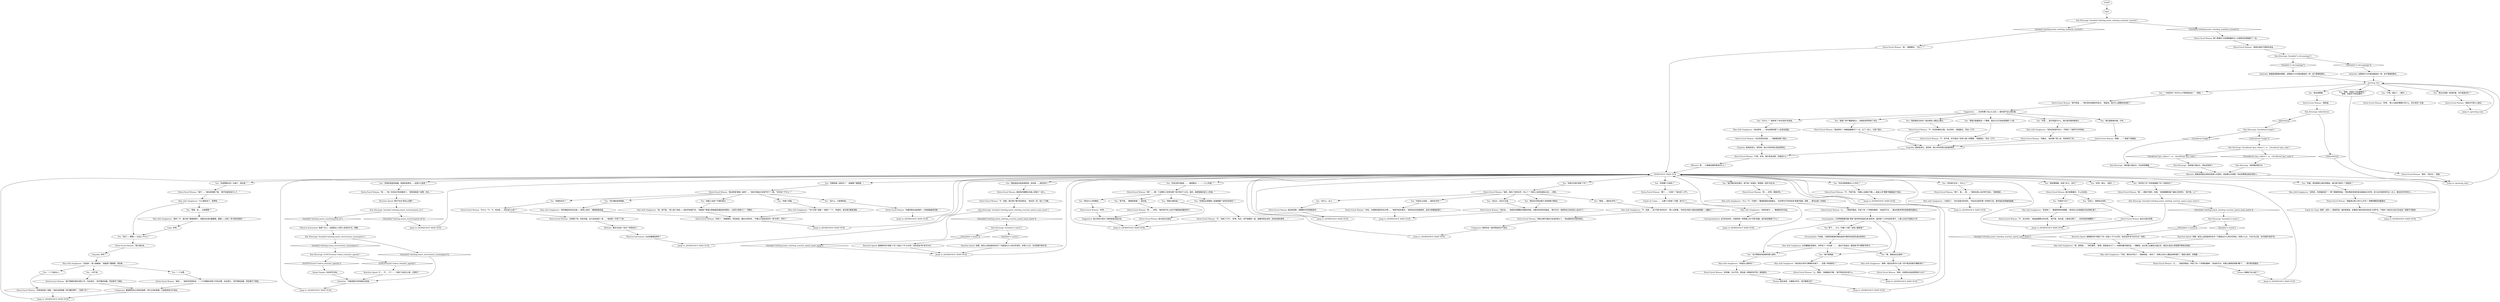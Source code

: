 # WHIRLING F1 / HORSE FACED WOMAN
# Horse-Faced-Woman (Minot)
# ==================================================
digraph G {
	  0 [label="START"];
	  1 [label="input"];
	  2 [label="Man with Sunglasses: “少废话了。”这句话是对你说的。“你站在这里多费一秒钟的口舌，案件就会变得越来越悬。”"];
	  3 [label="Horse-Faced Woman: “不。”她叹了口气。“好吧，有点，但不是跟你一起，就像你现在这样。别误会我的意思……”"];
	  4 [label="Reaction Speed: 哇哦，她怎么会知道你的名字？可能是从什么地方听来的。你得小心点，卡拉OK之星，名字是很*危险*的。"];
	  5 [label="You: “很高兴能看到另一个警察，我还以为只有金和我两个人呢。”"];
	  6 [label="You: “你刚才叫我*哈里*了吗？”"];
	  7 [label="Horse-Faced Woman: “我只是在找……”"];
	  8 [label="Horse-Faced Woman: “你真他妈是个混蛋。”她的话语带着一种沉静的尊严。“完事了吗？”"];
	  9 [label="Jump to: [HORSEFACE MAIN HUB]"];
	  10 [label="Jump to: [HORSEFACE MAIN HUB]"];
	  11 [label="Horse-Faced Woman: “那……那挺不错的，哈里。”她用胳膊肘捅了捅自己的同伴。“是不是，让？”"];
	  12 [label="Horse-Faced Woman: 她点头表示同意。"];
	  13 [label="Horse-Faced Woman: 她只是点头回应。"];
	  14 [label="You: 等下……什么？约翰？兰斯？这些人都是谁？"];
	  15 [label="Authority: “可能是因为你的级别比较高。”"];
	  16 [label="You: “等等，你是RCM的警察吗？”\n“等等，你是RCM的巡警吗？”"];
	  17 [label="greeting_hub"];
	  18 [label="Jump to: [greeting_hub]"];
	  19 [label="Horse-Faced Woman: “冷静点。”她对那个男人说，然后转向了你。"];
	  20 [label="Horse-Faced Woman: “照章……？”她捏了捏鼻梁。"];
	  21 [label="You: “那没什么可骄傲的。”"];
	  22 [label="Rhetoric: 嗯……大家都会跟同事谈论什么？"];
	  23 [label="Jump to: [HORSEFACE MAIN HUB]"];
	  24 [label="Horse-Faced Woman: “行吧，好的。我们来谈谈吧，你想说什么？”"];
	  25 [label="Horse-Faced Woman: “是的……”她的声音很安定。“一个只想做好本职工作的女警，仅此而已。”她平静地说着，然后移开了视线。"];
	  26 [label="Reaction Speed: 不……不……不！！！你是个女权主义者，记得吗？"];
	  27 [label="You: “你是护士吗？”"];
	  28 [label="Horse-Faced Woman: “呃……好吧，那挺好的。”"];
	  29 [label="Man with Sunglasses: 在你朦胧的思绪中，你听到了一句句尾：“……我也不会装出一副他有*学习障碍*的样子。”"];
	  30 [label="Kim Kitsuragi: IsKimHere()"];
	  31 [label="IsKimHere()", shape=diamond];
	  32 [label="!(IsKimHere())", shape=diamond];
	  33 [label="You: “你是哪个分局的？”"];
	  34 [label="Horse-Faced Woman: “是这样吗？”她眯起眼睛问了一句。过了一会儿，又摇了摇头。"];
	  35 [label="You: “你跟他是一起的吗？”（指着那个墨镜男。）"];
	  36 [label="Horse-Faced Woman: “我当然是*跟他一起的*……”她似乎被自己的语气吓了一跳。“你问这个干什么？”"];
	  37 [label="Reaction Speed: 她刚刚叫你*哈里*了吗？这些人*不*认识你！你应该没*有*名字才对。"];
	  38 [label="You: “我打赌你肯定喜欢，是不是？说真的，那是首一流的卡拉OK。”"];
	  39 [label="You: “很高兴能知道。”"];
	  40 [label="Authority: 根据曷城警督的解释，巡警是RCM中级别最低的一种，低于警督和警长。"];
	  41 [label="Kim Kitsuragi: “他的能力很出众，并且持有警徽。”"];
	  42 [label="Horse-Faced Woman: 她棕色的眼睛在你身上停留了一会儿。"];
	  43 [label="Horse-Faced Woman: “让……”她轻声插话，并给了你一个同情的眼神。“他说的不对，别再让事情变得更*糟*了……*我*真的很喜欢。”"];
	  44 [label="Horse-Faced Woman: “让，警探。”他看着你们俩。“我不明白你在说什么。”"];
	  45 [label="Kim Kitsuragi: Variable[\"tc.harry\"]"];
	  46 [label="Variable[\"tc.harry\"]", shape=diamond];
	  47 [label="!(Variable[\"tc.harry\"])", shape=diamond];
	  48 [label="Jump to: [HORSEFACE MAIN HUB]"];
	  49 [label="Composure: 她和你在一起时明显有点不自在。"];
	  50 [label="Kim Kitsuragi: Variable[\"whirling.minot_reactionspeed_sir\"]"];
	  51 [label="Variable[\"whirling.minot_reactionspeed_sir\"]", shape=diamond];
	  52 [label="!(Variable[\"whirling.minot_reactionspeed_sir\"])", shape=diamond];
	  53 [label="Horse-Faced Woman: “不，没关系的。”她抬起眼睛与你对视。“我不是，有礼貌，只是有点累了……你还有别的需要吗？”"];
	  54 [label="Jump to: [HORSEFACE MAIN HUB]"];
	  55 [label="You: “嘿，我就站在这里呢！”"];
	  56 [label="Reaction Speed: 她刚刚叫你*哈里*了吗？这些人*不*认识你！你应该没*有*名字才对！哈哈！"];
	  57 [label="You: “我们就照章办事，行吗。”"];
	  58 [label="Jump to: [greeting_hub]"];
	  59 [label="Jump to: [HORSEFACE MAIN HUB]"];
	  60 [label="Man with Sunglasses: “该死的，你别骚扰她了！”那个墨镜男怒道。“把你那些奇怪的屁话留着自己听吧，至少这次表现得专业一点儿，看在老天爷的份上……”"];
	  61 [label="Man with Sunglasses: “没找谁！”男人看着她。“我就是个墨镜男，而你是……”"];
	  62 [label="Man with Sunglasses: “现在他又有学习障碍的毛病了……这是一种讽刺吗？”"];
	  63 [label="Horse-Faced Woman: “好吧……”"];
	  64 [label="HORSEFACE MAIN HUB"];
	  65 [label="Man with Sunglasses: “*你*才是个混蛋！”他顿了一下。“知道吗，或许我们都是混蛋……”"];
	  66 [label="You: “他很有名吗？”"];
	  67 [label="Man with Sunglasses: “而你看起来没洗过澡——原则上来说，”墨镜男插话道。"];
	  68 [label="You: “一个女警。”"];
	  69 [label="Horse-Faced Woman: “那个，我……呃……”她现在看上去非常不自在。“我想我是……”"];
	  70 [label="Encyclopedia: 二阶荣誉警督约翰“原型”麦考伊的弟弟兰斯·麦考伊，虽然是个32岁的成年男子，心理上永远不会超过六岁。"];
	  71 [label="Man with Sunglasses: “是啊，我还在想为什么呢？你不是还有案子要解决吗？”"];
	  72 [label="You: “我不是残废。”"];
	  73 [label="You: “也许事情没有我想的那么顺利……”"];
	  74 [label="Jump to: [HORSEFACE MAIN HUB]"];
	  75 [label="Esprit de Corps: 是啊，当然——简直荒谬。我的意思是，如果他们是的话你肯定会*记得*的，不是吗？谁会忘记自己的战友？那是不可能的。"];
	  76 [label="Empathy: 她有些变化。是怜悯，她心中的怜悯之意油然而生。"];
	  77 [label="Jump to: [HORSEFACE MAIN HUB]"];
	  78 [label="Jump to: [HORSEFACE MAIN HUB]"];
	  79 [label="Horse-Faced Woman: “好吧。”看上去她好像要补充什么，但又改变了主意。"];
	  80 [label="Drama: 她在说谎。大概很讨厌它。他们都很讨厌！"];
	  81 [label="Logic: 好吧。"];
	  82 [label="Man with Sunglasses: “该死的疯子……”墨镜男咬牙切齿。"];
	  83 [label="Jump to: [HORSEFACE MAIN HUB]"];
	  84 [label="Horse-Faced Woman: “呃……”她一时间似乎有些糊涂了。“意思是我是个巡警，先生。”"];
	  85 [label="Authority: 巡警是RCM中级别最低的一种，低于警督和警长。"];
	  86 [label="Empathy: 她有些变化。是怜悯，她心中的怜悯之意油然而生。"];
	  87 [label="Horse-Faced Woman: “还是算了吧，别告诉我。这只会变成另一场……”她说到一半停了下来。"];
	  88 [label="You: “我知道这听起来很奇怪，但你是……消防员吗？”"];
	  89 [label="Reaction Speed: 那句*先生*是怎么回事？"];
	  90 [label="Horse-Faced Woman: “我只想做好我的本职工作，仅此而已。”她平静地说着，然后移开了视线。"];
	  91 [label="Man with Sunglasses: “可怕，真的太可怕了。”他继续道。“求你了，别再让任何人遭受这种折磨了。我是认真的，你需要……”"];
	  92 [label="You: “你在动物管理中心工作吗？”"];
	  93 [label="Horse-Faced Woman: “不，不我不是。”她看上去确实不像——她身上的*警察*制服就是个铁证。"];
	  94 [label="Man with Sunglasses: “什么都别说了，茱蒂特。”"];
	  95 [label="Horse-Faced Woman: 那个穿着RCM巡警制服的女人注意到你后便缩到了一边。"];
	  96 [label="Man with Sunglasses: “但你没有拼尽全力，不是吗？”他怒气冲冲地说。"];
	  97 [label="Kim Kitsuragi: CheckItem(\"gun_villiers\")  or   CheckItem(\"gun_ruby\")"];
	  98 [label="CheckItem(\"gun_villiers\")  or   CheckItem(\"gun_ruby\")", shape=diamond];
	  99 [label="!(CheckItem(\"gun_villiers\")  or   CheckItem(\"gun_ruby\"))", shape=diamond];
	  100 [label="You: “行吧，我走了。”[离开。]"];
	  101 [label="You: “为什么？！我带来了*末日将至*的消息。”"];
	  102 [label="Horse-Faced Woman: “诶，”她看着你。“怎么了？”"];
	  103 [label="Horse-Faced Woman: “不，哈里，我们两个都不是消防员。”她长叹一声，陷入了沉默。"];
	  104 [label="You: “你叫我*先生*。为什么？”"];
	  105 [label="You: “你想站出来跟我一起摧毁整个该死的系统吗？”"];
	  106 [label="Jump to: [HORSEFACE MAIN HUB]"];
	  107 [label="Conceptualization: 这次的谈话中，你感受到一种情感上的*不爽*氛围。或许是你做错了什么？"];
	  108 [label="Horse-Faced Woman: “我有点想不通这次谈话的意义了。”她试图将目光投向别处。"];
	  109 [label="Inland Empire: 你非常不对劲。"];
	  110 [label="Jump to: [HORSEFACE MAIN HUB]"];
	  111 [label="Jump to: [HORSEFACE MAIN HUB]"];
	  112 [label="You: “实际上，我想谈点别的。”"];
	  113 [label="Horse-Faced Woman: “呃…….好吧。”她的语气听上去并不像是被说服的样子。"];
	  114 [label="Horse-Faced Woman: “非常棒。与众不同，而且是一种很好的不同。我很喜欢。”"];
	  115 [label="Jump to: [HORSEFACE MAIN HUB]"];
	  116 [label="Reaction Speed: 哇哦，她怎么会知道你的名字？可能是从什么地方听来的。你得小心点，名字是很*危险*的。"];
	  117 [label="You: “我正在调查一桩谋杀案，你们是救兵吗？”"];
	  118 [label="Suggestion: ……在你折腾了这么久之后——她的语气这么暗示着。"];
	  119 [label="Horse-Faced Woman: “不，你没有冤枉过我。没关系的。”她摇摇头，呼出一口气。"];
	  120 [label="Man with Sunglasses: “他当然有……”坐在桌旁的那个人自言自语道。"];
	  121 [label="Kim Kitsuragi: IsTHCPresent(\"radical_feminist_agenda\")"];
	  122 [label="IsTHCPresent(\"radical_feminist_agenda\")", shape=diamond];
	  123 [label="!(IsTHCPresent(\"radical_feminist_agenda\"))", shape=diamond];
	  124 [label="You: “你有没有可能是……（凑得更近。）……*工人阶级*？”"];
	  125 [label="You: “真不错。（朝她眨眨眼。）我也是。”"];
	  126 [label="Kim Kitsuragi: Variable[\"tc.harry\"]"];
	  127 [label="Variable[\"tc.harry\"]", shape=diamond];
	  128 [label="!(Variable[\"tc.harry\"])", shape=diamond];
	  129 [label="Kim Kitsuragi: Variable[\"whirling.minot_electrochem_womenplace\"]"];
	  130 [label="Variable[\"whirling.minot_electrochem_womenplace\"]", shape=diamond];
	  131 [label="!(Variable[\"whirling.minot_electrochem_womenplace\"])", shape=diamond];
	  132 [label="Drama: 她确实*这么做了*！"];
	  133 [label="Horse-Faced Woman: “我不……”她向四周看了看。“我不知道该说什么了。”"];
	  134 [label="You: “我有冤枉过你吗？我对很多人都这么做过。”"];
	  135 [label="Horse-Faced Woman: “我不知道……”她仍然在回避你的目光。“我是说，我为什么要跟你说话呢？”"];
	  136 [label="You: “你们——警察——在这儿干什么？”"];
	  137 [label="You: 一言不发。"];
	  138 [label="Horse-Faced Woman: 她只是看着你，什么也没说。"];
	  139 [label="Man with Sunglasses: “别发疯了，”墨镜男愤怒地插嘴。“她没有让你滚蛋就已经足够礼貌了。”"];
	  140 [label="Encyclopedia: 不知道，只是把你断裂的神经皮层中储存的信息传递出来而已。"];
	  141 [label="Rhetoric: 暴击马拉松？狂欢？怜悯派对？"];
	  142 [label="Kim Kitsuragi: Variable[\"tc.decomptage\"]"];
	  143 [label="Variable[\"tc.decomptage\"]", shape=diamond];
	  144 [label="!(Variable[\"tc.decomptage\"])", shape=diamond];
	  145 [label="You: “天呐……我不知道为什么，我只是尽我所能而已……”"];
	  146 [label="Horse-Faced Woman: “末日将至的消息……”她疲惫地摇了摇头。"];
	  147 [label="You: “没什么，只是想知道……”"];
	  148 [label="Horse-Faced Woman: “是的，我叫了你的名字，怎么了？”她听上去有些激动以及……悲伤。"];
	  149 [label="You: “你是怎么知道……我的名字的？”"];
	  150 [label="Kim Kitsuragi: Variable[\"whirling.minot_whirling_reaction_speed_name_harry\"]"];
	  151 [label="Variable[\"whirling.minot_whirling_reaction_speed_name_harry\"]", shape=diamond];
	  152 [label="!(Variable[\"whirling.minot_whirling_reaction_speed_name_harry\"])", shape=diamond];
	  153 [label="Man with Sunglasses: “呃，那真是……”他盯着你。“是啊，那真是太烂了——如果你要问我的话，一塌糊涂。自从患上丛集性头痛之后，我还从没这么希望某件事快点结束。”"];
	  154 [label="Horse-Faced Woman: “那个……靠一个巡警的工资养活两个孩子和半个丈夫。是的，我想我确实是工人阶级。”"];
	  155 [label="Horse-Faced Woman: “我能真正帮上你什么忙吗？”她略带歉意地看着你。"];
	  156 [label="Man with Sunglasses: “不，哈里……这*不是*你的名字，”那人讥笑着，“你的名字是冯·基肯伯格男爵——酷毙了。”"];
	  157 [label="You: “你是警察对吗？太棒了，我也是！”"];
	  158 [label="Man with Sunglasses: “我吗？不，我只是个墨镜男罢了。我喜欢在室内戴墨镜。墨镜——还有一顶*该死的假发*。”"];
	  159 [label="Empathy: 你吗？"];
	  160 [label="Horse-Faced Woman: “我知道。”"];
	  161 [label="You: “我也是警察。”"];
	  162 [label="Kim Kitsuragi: “他的确货真价实。”"];
	  163 [label="Kim Kitsuragi: “他的能力很出众，现在还有枪了。”"];
	  164 [label="Jump to: [HORSEFACE MAIN HUB]"];
	  165 [label="You: “我是个有严重缺陷的人，但我给世界带来了欢乐。”"];
	  166 [label="Kim Kitsuragi: Variable[\"whirling.minot_whirling_mainhub_reached\"]"];
	  167 [label="Variable[\"whirling.minot_whirling_mainhub_reached\"]", shape=diamond];
	  168 [label="!(Variable[\"whirling.minot_whirling_mainhub_reached\"])", shape=diamond];
	  169 [label="You: “他是个混蛋。”"];
	  170 [label="You: “他看上去是个不错的家伙。”"];
	  171 [label="Horse-Faced Woman: “你越早解决这起案件，大家就能越早回家。”"];
	  172 [label="Jump to: [HORSEFACE MAIN HUB]"];
	  173 [label="Horse-Faced Woman: “为什么？不，不，他没有……你在说什么呀？”"];
	  174 [label="You: “我的名字是拉斐尔·安柏修斯·柯斯托。”"];
	  175 [label="Horse-Faced Woman: “天呐，大家都知道你的名字啊……”她挥手赶你离开。“请你快去完成调查吧，这样大家都能回家了。”"];
	  176 [label="You: “那是……我的名字吗？”"];
	  177 [label="You: “没什么，女士。”"];
	  178 [label="Horse-Faced Woman: “说实话……”她悲伤的眼睛扫视着你的脸，试图寻找谎言的痕迹。“我不在乎，我想现在已经没有人会在乎了。”"];
	  179 [label="You: “你们看起来很相配。”"];
	  180 [label="You: “一个马脸女人。”"];
	  181 [label="Physical Instrument: 她是个女人，这就是女人对男人说话的方式，尊重。"];
	  182 [label="Kim Kitsuragi: Variable[\"whirling.minot_whirling_reaction_speed_name_harry\"]"];
	  183 [label="Variable[\"whirling.minot_whirling_reaction_speed_name_harry\"]", shape=diamond];
	  184 [label="!(Variable[\"whirling.minot_whirling_reaction_speed_name_harry\"])", shape=diamond];
	  185 [label="Horse-Faced Woman: “是的，你是想从我这里得到什么吗？”"];
	  186 [label="You: “龙舌兰，龙舌兰日落。”"];
	  187 [label="Horse-Faced Woman: “是的。”她点头。“我是。”"];
	  188 [label="Horse-Faced Woman: “不，你不是，你不是这个世界上唯一的警察。”她摇摇头，呼出一口气。"];
	  189 [label="Kim Kitsuragi: CheckItem(\"badge\")"];
	  190 [label="CheckItem(\"badge\")", shape=diamond];
	  191 [label="!(CheckItem(\"badge\"))", shape=diamond];
	  192 [label="Physical Instrument: 五台机器堆起来的？"];
	  193 [label="Horse-Faced Woman: “求你了，”她看着你，然后是他，最后又转向你。“不要让它演变成另外一场*对骂*，好吗？”"];
	  194 [label="Composure: 墨镜男和你之间有些渊源，你们之间的氛围，让她感觉有点不自在。"];
	  195 [label="You: “我来猜猜看，你是个护士，对吗？”"];
	  196 [label="Jump to: [HORSEFACE MAIN HUB]"];
	  197 [label="Man with Sunglasses: “你是这么想的吗？”"];
	  198 [label="Horse-Faced Woman: “哪个……*分局*？”她长叹一口气。"];
	  199 [label="Esprit de Corps: ……从哪个分局来？天哪，他*忘了*。"];
	  200 [label="You: “好吧，再见。”[离开。]"];
	  202 [label="Man with Sunglasses: “唉，他不是。”男人插了进来——他的声音很严厉。“他就是个靠强力胶勉强拼凑起来的废物——但至少他努力了，不像你。”"];
	  203 [label="You: “你听到了吗？听到我唱歌了吗？你喜欢吗？”"];
	  204 [label="Suggestion: 她认同你只是为了更快结束这段对话。"];
	  205 [label="You: “等等，他……也是警察？”"];
	  206 [label="Horse-Faced Woman: “我绝对不是什么救兵。”"];
	  207 [label="Jump to: [HORSEFACE MAIN HUB]"];
	  208 [label="Horse-Faced Woman: “我现在真的不想和你说话……”"];
	  209 [label="You: “一切还好吗？你为什么不想和我说话？”（继续。）"];
	  210 [label="Horse-Faced Woman: 她没有回答，但眼睛中仍然满是悲伤。"];
	  211 [label="You: “你穿的是蓝色制服，而我的是黑色……这是什么意思？”"];
	  212 [label="Man with Sunglasses: “什么？不，不是的！”墨镜男固执地摇着头。“全世界对于好的标准*普遍*相通，而那……那完全是一派胡言。”"];
	  213 [label="Horse-Faced Woman: “让……”她轻声插话，并给了你一个同情的眼神。“他说的不对……像对待麦考伊的弟弟那样温和点。”"];
	  214 [label="Jump to: [HORSEFACE MAIN HUB]"];
	  215 [label="You: “听着，有些事情让我非常困扰。我们是不是同一个警局的？”"];
	  216 [label="Rhetoric: 很难说他是在讽刺还是真心实意的，但如果让你来猜，你会说警督这是在挖苦人。"];
	  0 -> 1
	  1 -> 166
	  2 -> 110
	  3 -> 54
	  4 -> 153
	  5 -> 188
	  6 -> 148
	  7 -> 159
	  8 -> 9
	  9 -> 64
	  10 -> 64
	  11 -> 150
	  12 -> 196
	  13 -> 54
	  14 -> 140
	  15 -> 10
	  16 -> 187
	  17 -> 161
	  17 -> 100
	  17 -> 16
	  17 -> 209
	  17 -> 117
	  18 -> 17
	  19 -> 76
	  20 -> 76
	  21 -> 63
	  22 -> 64
	  23 -> 64
	  24 -> 22
	  25 -> 194
	  26 -> 15
	  27 -> 139
	  28 -> 212
	  29 -> 72
	  29 -> 73
	  29 -> 55
	  30 -> 32
	  30 -> 31
	  31 -> 189
	  32 -> 18
	  33 -> 198
	  34 -> 76
	  35 -> 36
	  36 -> 66
	  36 -> 169
	  36 -> 170
	  36 -> 179
	  36 -> 147
	  37 -> 48
	  38 -> 28
	  39 -> 13
	  40 -> 17
	  41 -> 216
	  42 -> 103
	  43 -> 132
	  44 -> 214
	  45 -> 46
	  45 -> 47
	  46 -> 116
	  47 -> 37
	  48 -> 64
	  49 -> 83
	  50 -> 51
	  50 -> 52
	  51 -> 181
	  52 -> 164
	  53 -> 196
	  54 -> 64
	  55 -> 71
	  56 -> 153
	  57 -> 20
	  58 -> 17
	  59 -> 64
	  60 -> 155
	  61 -> 137
	  61 -> 180
	  61 -> 68
	  62 -> 44
	  63 -> 204
	  64 -> 33
	  64 -> 195
	  64 -> 35
	  64 -> 38
	  64 -> 6
	  64 -> 104
	  64 -> 200
	  64 -> 203
	  64 -> 92
	  64 -> 211
	  64 -> 215
	  64 -> 88
	  64 -> 124
	  64 -> 157
	  65 -> 193
	  66 -> 173
	  67 -> 193
	  68 -> 25
	  69 -> 2
	  70 -> 72
	  70 -> 73
	  70 -> 14
	  70 -> 55
	  71 -> 185
	  72 -> 62
	  73 -> 197
	  74 -> 64
	  75 -> 115
	  76 -> 24
	  77 -> 64
	  78 -> 64
	  80 -> 207
	  81 -> 136
	  82 -> 107
	  83 -> 64
	  84 -> 89
	  85 -> 17
	  86 -> 24
	  87 -> 141
	  88 -> 42
	  89 -> 50
	  90 -> 194
	  91 -> 43
	  92 -> 93
	  93 -> 74
	  94 -> 136
	  94 -> 205
	  95 -> 208
	  96 -> 19
	  97 -> 98
	  97 -> 99
	  98 -> 163
	  99 -> 162
	  100 -> 79
	  101 -> 120
	  102 -> 64
	  103 -> 182
	  104 -> 69
	  105 -> 3
	  106 -> 64
	  107 -> 106
	  108 -> 49
	  109 -> 15
	  110 -> 64
	  111 -> 64
	  112 -> 12
	  113 -> 204
	  114 -> 80
	  115 -> 64
	  116 -> 48
	  117 -> 206
	  118 -> 5
	  118 -> 134
	  118 -> 165
	  118 -> 101
	  118 -> 145
	  118 -> 57
	  119 -> 76
	  120 -> 146
	  121 -> 122
	  121 -> 123
	  122 -> 26
	  123 -> 109
	  124 -> 154
	  125 -> 113
	  126 -> 128
	  126 -> 127
	  127 -> 4
	  128 -> 56
	  129 -> 130
	  129 -> 131
	  130 -> 121
	  131 -> 15
	  132 -> 111
	  133 -> 94
	  134 -> 119
	  135 -> 118
	  136 -> 7
	  137 -> 90
	  138 -> 112
	  138 -> 27
	  139 -> 53
	  140 -> 29
	  141 -> 192
	  142 -> 144
	  142 -> 143
	  143 -> 40
	  144 -> 85
	  145 -> 96
	  146 -> 86
	  147 -> 171
	  148 -> 174
	  148 -> 176
	  148 -> 177
	  148 -> 149
	  148 -> 186
	  149 -> 175
	  150 -> 152
	  150 -> 151
	  151 -> 153
	  152 -> 126
	  153 -> 91
	  154 -> 105
	  154 -> 21
	  154 -> 125
	  154 -> 39
	  155 -> 75
	  156 -> 108
	  157 -> 133
	  158 -> 81
	  159 -> 61
	  160 -> 30
	  161 -> 160
	  162 -> 216
	  163 -> 216
	  164 -> 64
	  165 -> 34
	  166 -> 168
	  166 -> 167
	  167 -> 102
	  168 -> 95
	  169 -> 65
	  170 -> 202
	  171 -> 77
	  172 -> 64
	  173 -> 87
	  174 -> 178
	  175 -> 78
	  176 -> 156
	  177 -> 210
	  178 -> 78
	  179 -> 67
	  180 -> 8
	  181 -> 129
	  182 -> 184
	  182 -> 183
	  183 -> 48
	  184 -> 45
	  185 -> 214
	  186 -> 178
	  187 -> 18
	  188 -> 76
	  189 -> 190
	  189 -> 191
	  190 -> 41
	  191 -> 97
	  192 -> 23
	  193 -> 172
	  194 -> 9
	  195 -> 138
	  196 -> 64
	  197 -> 114
	  198 -> 199
	  199 -> 82
	  202 -> 193
	  203 -> 11
	  204 -> 54
	  205 -> 158
	  206 -> 58
	  207 -> 64
	  208 -> 142
	  209 -> 135
	  210 -> 59
	  211 -> 84
	  212 -> 213
	  213 -> 70
	  214 -> 64
	  215 -> 60
	  216 -> 18
}

